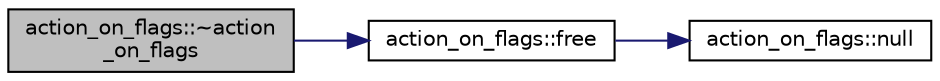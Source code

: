 digraph "action_on_flags::~action_on_flags"
{
  edge [fontname="Helvetica",fontsize="10",labelfontname="Helvetica",labelfontsize="10"];
  node [fontname="Helvetica",fontsize="10",shape=record];
  rankdir="LR";
  Node3 [label="action_on_flags::~action\l_on_flags",height=0.2,width=0.4,color="black", fillcolor="grey75", style="filled", fontcolor="black"];
  Node3 -> Node4 [color="midnightblue",fontsize="10",style="solid",fontname="Helvetica"];
  Node4 [label="action_on_flags::free",height=0.2,width=0.4,color="black", fillcolor="white", style="filled",URL="$dd/dc4/classaction__on__flags.html#abf9fe3d87034e76fe685ea45ea280133"];
  Node4 -> Node5 [color="midnightblue",fontsize="10",style="solid",fontname="Helvetica"];
  Node5 [label="action_on_flags::null",height=0.2,width=0.4,color="black", fillcolor="white", style="filled",URL="$dd/dc4/classaction__on__flags.html#ac2894bc8c10e10e1c1ac784a8f7e0d03"];
}

